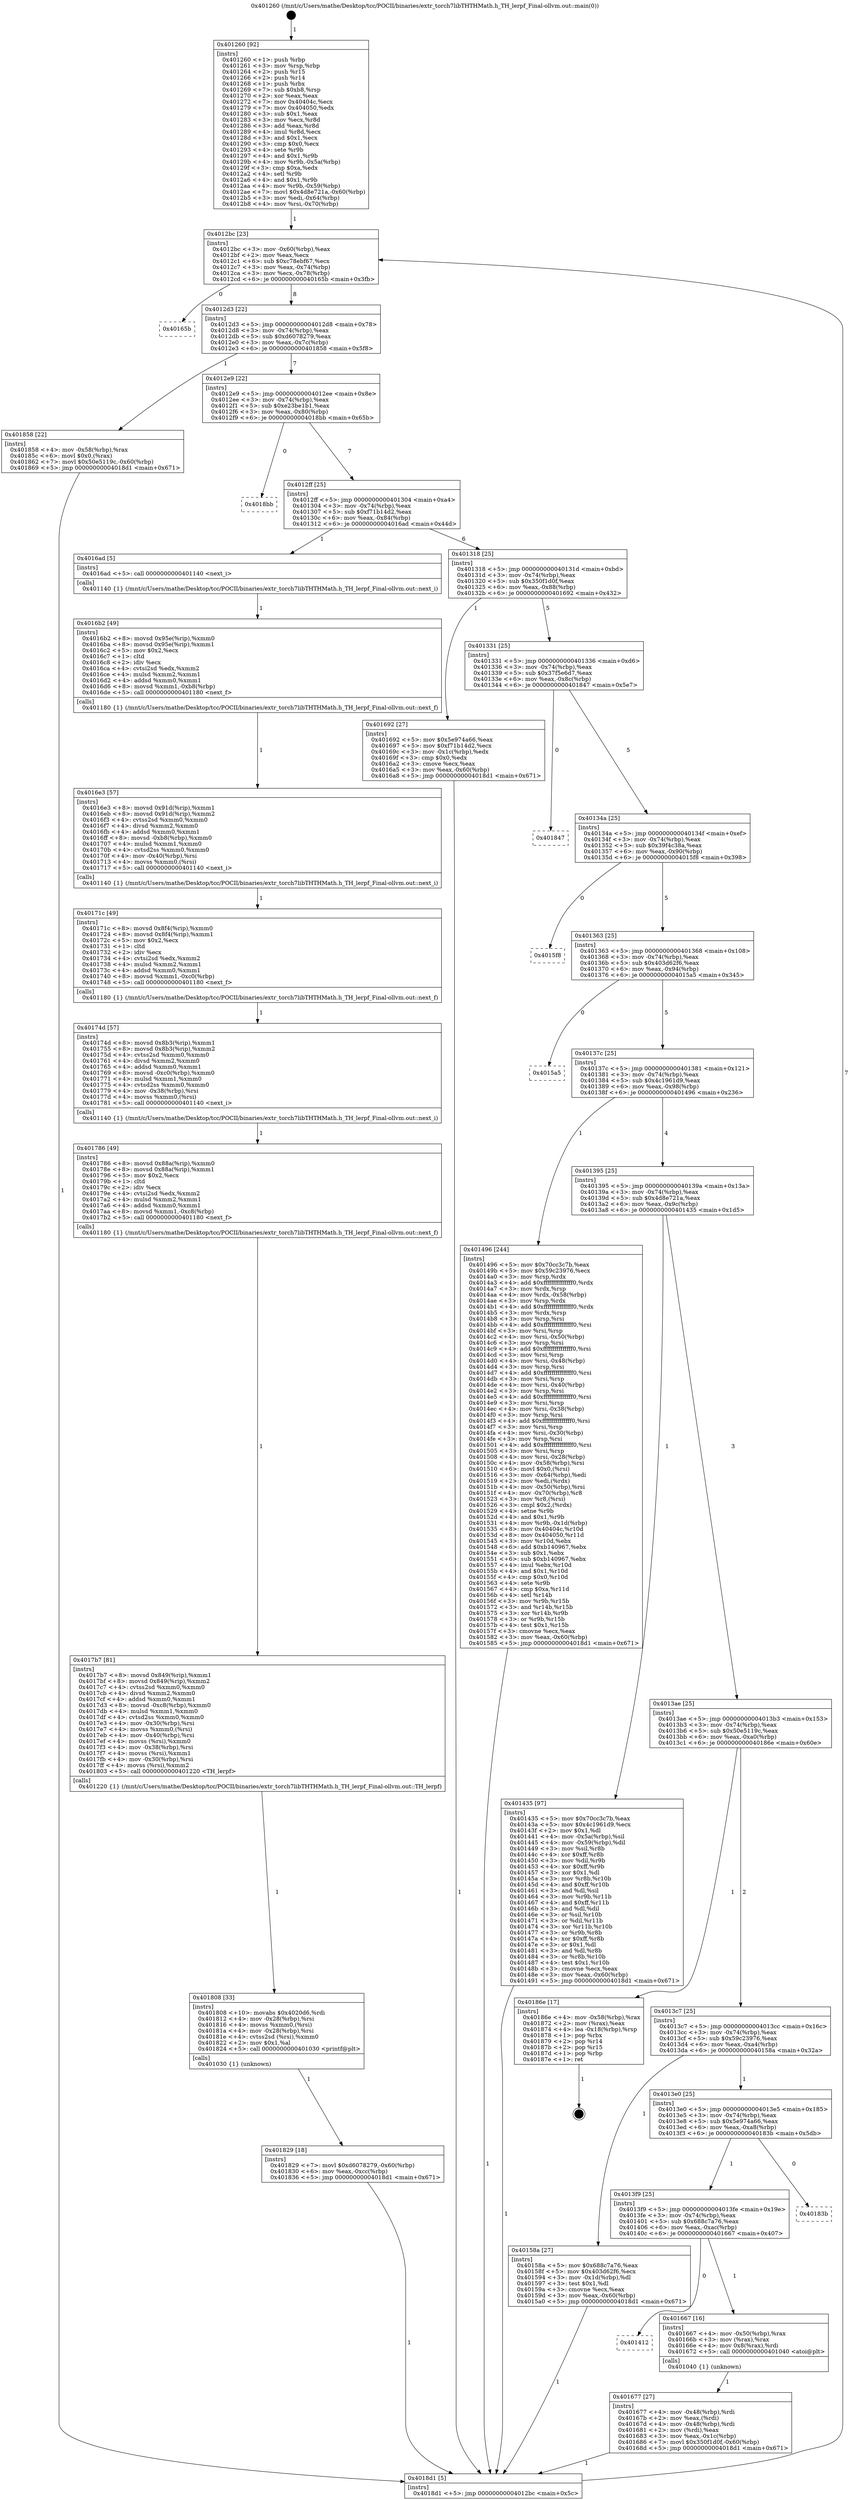 digraph "0x401260" {
  label = "0x401260 (/mnt/c/Users/mathe/Desktop/tcc/POCII/binaries/extr_torch7libTHTHMath.h_TH_lerpf_Final-ollvm.out::main(0))"
  labelloc = "t"
  node[shape=record]

  Entry [label="",width=0.3,height=0.3,shape=circle,fillcolor=black,style=filled]
  "0x4012bc" [label="{
     0x4012bc [23]\l
     | [instrs]\l
     &nbsp;&nbsp;0x4012bc \<+3\>: mov -0x60(%rbp),%eax\l
     &nbsp;&nbsp;0x4012bf \<+2\>: mov %eax,%ecx\l
     &nbsp;&nbsp;0x4012c1 \<+6\>: sub $0xc78ebf67,%ecx\l
     &nbsp;&nbsp;0x4012c7 \<+3\>: mov %eax,-0x74(%rbp)\l
     &nbsp;&nbsp;0x4012ca \<+3\>: mov %ecx,-0x78(%rbp)\l
     &nbsp;&nbsp;0x4012cd \<+6\>: je 000000000040165b \<main+0x3fb\>\l
  }"]
  "0x40165b" [label="{
     0x40165b\l
  }", style=dashed]
  "0x4012d3" [label="{
     0x4012d3 [22]\l
     | [instrs]\l
     &nbsp;&nbsp;0x4012d3 \<+5\>: jmp 00000000004012d8 \<main+0x78\>\l
     &nbsp;&nbsp;0x4012d8 \<+3\>: mov -0x74(%rbp),%eax\l
     &nbsp;&nbsp;0x4012db \<+5\>: sub $0xd6078279,%eax\l
     &nbsp;&nbsp;0x4012e0 \<+3\>: mov %eax,-0x7c(%rbp)\l
     &nbsp;&nbsp;0x4012e3 \<+6\>: je 0000000000401858 \<main+0x5f8\>\l
  }"]
  Exit [label="",width=0.3,height=0.3,shape=circle,fillcolor=black,style=filled,peripheries=2]
  "0x401858" [label="{
     0x401858 [22]\l
     | [instrs]\l
     &nbsp;&nbsp;0x401858 \<+4\>: mov -0x58(%rbp),%rax\l
     &nbsp;&nbsp;0x40185c \<+6\>: movl $0x0,(%rax)\l
     &nbsp;&nbsp;0x401862 \<+7\>: movl $0x50e5119c,-0x60(%rbp)\l
     &nbsp;&nbsp;0x401869 \<+5\>: jmp 00000000004018d1 \<main+0x671\>\l
  }"]
  "0x4012e9" [label="{
     0x4012e9 [22]\l
     | [instrs]\l
     &nbsp;&nbsp;0x4012e9 \<+5\>: jmp 00000000004012ee \<main+0x8e\>\l
     &nbsp;&nbsp;0x4012ee \<+3\>: mov -0x74(%rbp),%eax\l
     &nbsp;&nbsp;0x4012f1 \<+5\>: sub $0xe23be1b1,%eax\l
     &nbsp;&nbsp;0x4012f6 \<+3\>: mov %eax,-0x80(%rbp)\l
     &nbsp;&nbsp;0x4012f9 \<+6\>: je 00000000004018bb \<main+0x65b\>\l
  }"]
  "0x401829" [label="{
     0x401829 [18]\l
     | [instrs]\l
     &nbsp;&nbsp;0x401829 \<+7\>: movl $0xd6078279,-0x60(%rbp)\l
     &nbsp;&nbsp;0x401830 \<+6\>: mov %eax,-0xcc(%rbp)\l
     &nbsp;&nbsp;0x401836 \<+5\>: jmp 00000000004018d1 \<main+0x671\>\l
  }"]
  "0x4018bb" [label="{
     0x4018bb\l
  }", style=dashed]
  "0x4012ff" [label="{
     0x4012ff [25]\l
     | [instrs]\l
     &nbsp;&nbsp;0x4012ff \<+5\>: jmp 0000000000401304 \<main+0xa4\>\l
     &nbsp;&nbsp;0x401304 \<+3\>: mov -0x74(%rbp),%eax\l
     &nbsp;&nbsp;0x401307 \<+5\>: sub $0xf71b14d2,%eax\l
     &nbsp;&nbsp;0x40130c \<+6\>: mov %eax,-0x84(%rbp)\l
     &nbsp;&nbsp;0x401312 \<+6\>: je 00000000004016ad \<main+0x44d\>\l
  }"]
  "0x401808" [label="{
     0x401808 [33]\l
     | [instrs]\l
     &nbsp;&nbsp;0x401808 \<+10\>: movabs $0x4020d6,%rdi\l
     &nbsp;&nbsp;0x401812 \<+4\>: mov -0x28(%rbp),%rsi\l
     &nbsp;&nbsp;0x401816 \<+4\>: movss %xmm0,(%rsi)\l
     &nbsp;&nbsp;0x40181a \<+4\>: mov -0x28(%rbp),%rsi\l
     &nbsp;&nbsp;0x40181e \<+4\>: cvtss2sd (%rsi),%xmm0\l
     &nbsp;&nbsp;0x401822 \<+2\>: mov $0x1,%al\l
     &nbsp;&nbsp;0x401824 \<+5\>: call 0000000000401030 \<printf@plt\>\l
     | [calls]\l
     &nbsp;&nbsp;0x401030 \{1\} (unknown)\l
  }"]
  "0x4016ad" [label="{
     0x4016ad [5]\l
     | [instrs]\l
     &nbsp;&nbsp;0x4016ad \<+5\>: call 0000000000401140 \<next_i\>\l
     | [calls]\l
     &nbsp;&nbsp;0x401140 \{1\} (/mnt/c/Users/mathe/Desktop/tcc/POCII/binaries/extr_torch7libTHTHMath.h_TH_lerpf_Final-ollvm.out::next_i)\l
  }"]
  "0x401318" [label="{
     0x401318 [25]\l
     | [instrs]\l
     &nbsp;&nbsp;0x401318 \<+5\>: jmp 000000000040131d \<main+0xbd\>\l
     &nbsp;&nbsp;0x40131d \<+3\>: mov -0x74(%rbp),%eax\l
     &nbsp;&nbsp;0x401320 \<+5\>: sub $0x350f1d0f,%eax\l
     &nbsp;&nbsp;0x401325 \<+6\>: mov %eax,-0x88(%rbp)\l
     &nbsp;&nbsp;0x40132b \<+6\>: je 0000000000401692 \<main+0x432\>\l
  }"]
  "0x4017b7" [label="{
     0x4017b7 [81]\l
     | [instrs]\l
     &nbsp;&nbsp;0x4017b7 \<+8\>: movsd 0x849(%rip),%xmm1\l
     &nbsp;&nbsp;0x4017bf \<+8\>: movsd 0x849(%rip),%xmm2\l
     &nbsp;&nbsp;0x4017c7 \<+4\>: cvtss2sd %xmm0,%xmm0\l
     &nbsp;&nbsp;0x4017cb \<+4\>: divsd %xmm2,%xmm0\l
     &nbsp;&nbsp;0x4017cf \<+4\>: addsd %xmm0,%xmm1\l
     &nbsp;&nbsp;0x4017d3 \<+8\>: movsd -0xc8(%rbp),%xmm0\l
     &nbsp;&nbsp;0x4017db \<+4\>: mulsd %xmm1,%xmm0\l
     &nbsp;&nbsp;0x4017df \<+4\>: cvtsd2ss %xmm0,%xmm0\l
     &nbsp;&nbsp;0x4017e3 \<+4\>: mov -0x30(%rbp),%rsi\l
     &nbsp;&nbsp;0x4017e7 \<+4\>: movss %xmm0,(%rsi)\l
     &nbsp;&nbsp;0x4017eb \<+4\>: mov -0x40(%rbp),%rsi\l
     &nbsp;&nbsp;0x4017ef \<+4\>: movss (%rsi),%xmm0\l
     &nbsp;&nbsp;0x4017f3 \<+4\>: mov -0x38(%rbp),%rsi\l
     &nbsp;&nbsp;0x4017f7 \<+4\>: movss (%rsi),%xmm1\l
     &nbsp;&nbsp;0x4017fb \<+4\>: mov -0x30(%rbp),%rsi\l
     &nbsp;&nbsp;0x4017ff \<+4\>: movss (%rsi),%xmm2\l
     &nbsp;&nbsp;0x401803 \<+5\>: call 0000000000401220 \<TH_lerpf\>\l
     | [calls]\l
     &nbsp;&nbsp;0x401220 \{1\} (/mnt/c/Users/mathe/Desktop/tcc/POCII/binaries/extr_torch7libTHTHMath.h_TH_lerpf_Final-ollvm.out::TH_lerpf)\l
  }"]
  "0x401692" [label="{
     0x401692 [27]\l
     | [instrs]\l
     &nbsp;&nbsp;0x401692 \<+5\>: mov $0x5e974a66,%eax\l
     &nbsp;&nbsp;0x401697 \<+5\>: mov $0xf71b14d2,%ecx\l
     &nbsp;&nbsp;0x40169c \<+3\>: mov -0x1c(%rbp),%edx\l
     &nbsp;&nbsp;0x40169f \<+3\>: cmp $0x0,%edx\l
     &nbsp;&nbsp;0x4016a2 \<+3\>: cmove %ecx,%eax\l
     &nbsp;&nbsp;0x4016a5 \<+3\>: mov %eax,-0x60(%rbp)\l
     &nbsp;&nbsp;0x4016a8 \<+5\>: jmp 00000000004018d1 \<main+0x671\>\l
  }"]
  "0x401331" [label="{
     0x401331 [25]\l
     | [instrs]\l
     &nbsp;&nbsp;0x401331 \<+5\>: jmp 0000000000401336 \<main+0xd6\>\l
     &nbsp;&nbsp;0x401336 \<+3\>: mov -0x74(%rbp),%eax\l
     &nbsp;&nbsp;0x401339 \<+5\>: sub $0x37f5e6d7,%eax\l
     &nbsp;&nbsp;0x40133e \<+6\>: mov %eax,-0x8c(%rbp)\l
     &nbsp;&nbsp;0x401344 \<+6\>: je 0000000000401847 \<main+0x5e7\>\l
  }"]
  "0x401786" [label="{
     0x401786 [49]\l
     | [instrs]\l
     &nbsp;&nbsp;0x401786 \<+8\>: movsd 0x88a(%rip),%xmm0\l
     &nbsp;&nbsp;0x40178e \<+8\>: movsd 0x88a(%rip),%xmm1\l
     &nbsp;&nbsp;0x401796 \<+5\>: mov $0x2,%ecx\l
     &nbsp;&nbsp;0x40179b \<+1\>: cltd\l
     &nbsp;&nbsp;0x40179c \<+2\>: idiv %ecx\l
     &nbsp;&nbsp;0x40179e \<+4\>: cvtsi2sd %edx,%xmm2\l
     &nbsp;&nbsp;0x4017a2 \<+4\>: mulsd %xmm2,%xmm1\l
     &nbsp;&nbsp;0x4017a6 \<+4\>: addsd %xmm0,%xmm1\l
     &nbsp;&nbsp;0x4017aa \<+8\>: movsd %xmm1,-0xc8(%rbp)\l
     &nbsp;&nbsp;0x4017b2 \<+5\>: call 0000000000401180 \<next_f\>\l
     | [calls]\l
     &nbsp;&nbsp;0x401180 \{1\} (/mnt/c/Users/mathe/Desktop/tcc/POCII/binaries/extr_torch7libTHTHMath.h_TH_lerpf_Final-ollvm.out::next_f)\l
  }"]
  "0x401847" [label="{
     0x401847\l
  }", style=dashed]
  "0x40134a" [label="{
     0x40134a [25]\l
     | [instrs]\l
     &nbsp;&nbsp;0x40134a \<+5\>: jmp 000000000040134f \<main+0xef\>\l
     &nbsp;&nbsp;0x40134f \<+3\>: mov -0x74(%rbp),%eax\l
     &nbsp;&nbsp;0x401352 \<+5\>: sub $0x39f4c38a,%eax\l
     &nbsp;&nbsp;0x401357 \<+6\>: mov %eax,-0x90(%rbp)\l
     &nbsp;&nbsp;0x40135d \<+6\>: je 00000000004015f8 \<main+0x398\>\l
  }"]
  "0x40174d" [label="{
     0x40174d [57]\l
     | [instrs]\l
     &nbsp;&nbsp;0x40174d \<+8\>: movsd 0x8b3(%rip),%xmm1\l
     &nbsp;&nbsp;0x401755 \<+8\>: movsd 0x8b3(%rip),%xmm2\l
     &nbsp;&nbsp;0x40175d \<+4\>: cvtss2sd %xmm0,%xmm0\l
     &nbsp;&nbsp;0x401761 \<+4\>: divsd %xmm2,%xmm0\l
     &nbsp;&nbsp;0x401765 \<+4\>: addsd %xmm0,%xmm1\l
     &nbsp;&nbsp;0x401769 \<+8\>: movsd -0xc0(%rbp),%xmm0\l
     &nbsp;&nbsp;0x401771 \<+4\>: mulsd %xmm1,%xmm0\l
     &nbsp;&nbsp;0x401775 \<+4\>: cvtsd2ss %xmm0,%xmm0\l
     &nbsp;&nbsp;0x401779 \<+4\>: mov -0x38(%rbp),%rsi\l
     &nbsp;&nbsp;0x40177d \<+4\>: movss %xmm0,(%rsi)\l
     &nbsp;&nbsp;0x401781 \<+5\>: call 0000000000401140 \<next_i\>\l
     | [calls]\l
     &nbsp;&nbsp;0x401140 \{1\} (/mnt/c/Users/mathe/Desktop/tcc/POCII/binaries/extr_torch7libTHTHMath.h_TH_lerpf_Final-ollvm.out::next_i)\l
  }"]
  "0x4015f8" [label="{
     0x4015f8\l
  }", style=dashed]
  "0x401363" [label="{
     0x401363 [25]\l
     | [instrs]\l
     &nbsp;&nbsp;0x401363 \<+5\>: jmp 0000000000401368 \<main+0x108\>\l
     &nbsp;&nbsp;0x401368 \<+3\>: mov -0x74(%rbp),%eax\l
     &nbsp;&nbsp;0x40136b \<+5\>: sub $0x403d62f6,%eax\l
     &nbsp;&nbsp;0x401370 \<+6\>: mov %eax,-0x94(%rbp)\l
     &nbsp;&nbsp;0x401376 \<+6\>: je 00000000004015a5 \<main+0x345\>\l
  }"]
  "0x40171c" [label="{
     0x40171c [49]\l
     | [instrs]\l
     &nbsp;&nbsp;0x40171c \<+8\>: movsd 0x8f4(%rip),%xmm0\l
     &nbsp;&nbsp;0x401724 \<+8\>: movsd 0x8f4(%rip),%xmm1\l
     &nbsp;&nbsp;0x40172c \<+5\>: mov $0x2,%ecx\l
     &nbsp;&nbsp;0x401731 \<+1\>: cltd\l
     &nbsp;&nbsp;0x401732 \<+2\>: idiv %ecx\l
     &nbsp;&nbsp;0x401734 \<+4\>: cvtsi2sd %edx,%xmm2\l
     &nbsp;&nbsp;0x401738 \<+4\>: mulsd %xmm2,%xmm1\l
     &nbsp;&nbsp;0x40173c \<+4\>: addsd %xmm0,%xmm1\l
     &nbsp;&nbsp;0x401740 \<+8\>: movsd %xmm1,-0xc0(%rbp)\l
     &nbsp;&nbsp;0x401748 \<+5\>: call 0000000000401180 \<next_f\>\l
     | [calls]\l
     &nbsp;&nbsp;0x401180 \{1\} (/mnt/c/Users/mathe/Desktop/tcc/POCII/binaries/extr_torch7libTHTHMath.h_TH_lerpf_Final-ollvm.out::next_f)\l
  }"]
  "0x4015a5" [label="{
     0x4015a5\l
  }", style=dashed]
  "0x40137c" [label="{
     0x40137c [25]\l
     | [instrs]\l
     &nbsp;&nbsp;0x40137c \<+5\>: jmp 0000000000401381 \<main+0x121\>\l
     &nbsp;&nbsp;0x401381 \<+3\>: mov -0x74(%rbp),%eax\l
     &nbsp;&nbsp;0x401384 \<+5\>: sub $0x4c1961d9,%eax\l
     &nbsp;&nbsp;0x401389 \<+6\>: mov %eax,-0x98(%rbp)\l
     &nbsp;&nbsp;0x40138f \<+6\>: je 0000000000401496 \<main+0x236\>\l
  }"]
  "0x4016e3" [label="{
     0x4016e3 [57]\l
     | [instrs]\l
     &nbsp;&nbsp;0x4016e3 \<+8\>: movsd 0x91d(%rip),%xmm1\l
     &nbsp;&nbsp;0x4016eb \<+8\>: movsd 0x91d(%rip),%xmm2\l
     &nbsp;&nbsp;0x4016f3 \<+4\>: cvtss2sd %xmm0,%xmm0\l
     &nbsp;&nbsp;0x4016f7 \<+4\>: divsd %xmm2,%xmm0\l
     &nbsp;&nbsp;0x4016fb \<+4\>: addsd %xmm0,%xmm1\l
     &nbsp;&nbsp;0x4016ff \<+8\>: movsd -0xb8(%rbp),%xmm0\l
     &nbsp;&nbsp;0x401707 \<+4\>: mulsd %xmm1,%xmm0\l
     &nbsp;&nbsp;0x40170b \<+4\>: cvtsd2ss %xmm0,%xmm0\l
     &nbsp;&nbsp;0x40170f \<+4\>: mov -0x40(%rbp),%rsi\l
     &nbsp;&nbsp;0x401713 \<+4\>: movss %xmm0,(%rsi)\l
     &nbsp;&nbsp;0x401717 \<+5\>: call 0000000000401140 \<next_i\>\l
     | [calls]\l
     &nbsp;&nbsp;0x401140 \{1\} (/mnt/c/Users/mathe/Desktop/tcc/POCII/binaries/extr_torch7libTHTHMath.h_TH_lerpf_Final-ollvm.out::next_i)\l
  }"]
  "0x401496" [label="{
     0x401496 [244]\l
     | [instrs]\l
     &nbsp;&nbsp;0x401496 \<+5\>: mov $0x70cc3c7b,%eax\l
     &nbsp;&nbsp;0x40149b \<+5\>: mov $0x59c23976,%ecx\l
     &nbsp;&nbsp;0x4014a0 \<+3\>: mov %rsp,%rdx\l
     &nbsp;&nbsp;0x4014a3 \<+4\>: add $0xfffffffffffffff0,%rdx\l
     &nbsp;&nbsp;0x4014a7 \<+3\>: mov %rdx,%rsp\l
     &nbsp;&nbsp;0x4014aa \<+4\>: mov %rdx,-0x58(%rbp)\l
     &nbsp;&nbsp;0x4014ae \<+3\>: mov %rsp,%rdx\l
     &nbsp;&nbsp;0x4014b1 \<+4\>: add $0xfffffffffffffff0,%rdx\l
     &nbsp;&nbsp;0x4014b5 \<+3\>: mov %rdx,%rsp\l
     &nbsp;&nbsp;0x4014b8 \<+3\>: mov %rsp,%rsi\l
     &nbsp;&nbsp;0x4014bb \<+4\>: add $0xfffffffffffffff0,%rsi\l
     &nbsp;&nbsp;0x4014bf \<+3\>: mov %rsi,%rsp\l
     &nbsp;&nbsp;0x4014c2 \<+4\>: mov %rsi,-0x50(%rbp)\l
     &nbsp;&nbsp;0x4014c6 \<+3\>: mov %rsp,%rsi\l
     &nbsp;&nbsp;0x4014c9 \<+4\>: add $0xfffffffffffffff0,%rsi\l
     &nbsp;&nbsp;0x4014cd \<+3\>: mov %rsi,%rsp\l
     &nbsp;&nbsp;0x4014d0 \<+4\>: mov %rsi,-0x48(%rbp)\l
     &nbsp;&nbsp;0x4014d4 \<+3\>: mov %rsp,%rsi\l
     &nbsp;&nbsp;0x4014d7 \<+4\>: add $0xfffffffffffffff0,%rsi\l
     &nbsp;&nbsp;0x4014db \<+3\>: mov %rsi,%rsp\l
     &nbsp;&nbsp;0x4014de \<+4\>: mov %rsi,-0x40(%rbp)\l
     &nbsp;&nbsp;0x4014e2 \<+3\>: mov %rsp,%rsi\l
     &nbsp;&nbsp;0x4014e5 \<+4\>: add $0xfffffffffffffff0,%rsi\l
     &nbsp;&nbsp;0x4014e9 \<+3\>: mov %rsi,%rsp\l
     &nbsp;&nbsp;0x4014ec \<+4\>: mov %rsi,-0x38(%rbp)\l
     &nbsp;&nbsp;0x4014f0 \<+3\>: mov %rsp,%rsi\l
     &nbsp;&nbsp;0x4014f3 \<+4\>: add $0xfffffffffffffff0,%rsi\l
     &nbsp;&nbsp;0x4014f7 \<+3\>: mov %rsi,%rsp\l
     &nbsp;&nbsp;0x4014fa \<+4\>: mov %rsi,-0x30(%rbp)\l
     &nbsp;&nbsp;0x4014fe \<+3\>: mov %rsp,%rsi\l
     &nbsp;&nbsp;0x401501 \<+4\>: add $0xfffffffffffffff0,%rsi\l
     &nbsp;&nbsp;0x401505 \<+3\>: mov %rsi,%rsp\l
     &nbsp;&nbsp;0x401508 \<+4\>: mov %rsi,-0x28(%rbp)\l
     &nbsp;&nbsp;0x40150c \<+4\>: mov -0x58(%rbp),%rsi\l
     &nbsp;&nbsp;0x401510 \<+6\>: movl $0x0,(%rsi)\l
     &nbsp;&nbsp;0x401516 \<+3\>: mov -0x64(%rbp),%edi\l
     &nbsp;&nbsp;0x401519 \<+2\>: mov %edi,(%rdx)\l
     &nbsp;&nbsp;0x40151b \<+4\>: mov -0x50(%rbp),%rsi\l
     &nbsp;&nbsp;0x40151f \<+4\>: mov -0x70(%rbp),%r8\l
     &nbsp;&nbsp;0x401523 \<+3\>: mov %r8,(%rsi)\l
     &nbsp;&nbsp;0x401526 \<+3\>: cmpl $0x2,(%rdx)\l
     &nbsp;&nbsp;0x401529 \<+4\>: setne %r9b\l
     &nbsp;&nbsp;0x40152d \<+4\>: and $0x1,%r9b\l
     &nbsp;&nbsp;0x401531 \<+4\>: mov %r9b,-0x1d(%rbp)\l
     &nbsp;&nbsp;0x401535 \<+8\>: mov 0x40404c,%r10d\l
     &nbsp;&nbsp;0x40153d \<+8\>: mov 0x404050,%r11d\l
     &nbsp;&nbsp;0x401545 \<+3\>: mov %r10d,%ebx\l
     &nbsp;&nbsp;0x401548 \<+6\>: add $0xb140967,%ebx\l
     &nbsp;&nbsp;0x40154e \<+3\>: sub $0x1,%ebx\l
     &nbsp;&nbsp;0x401551 \<+6\>: sub $0xb140967,%ebx\l
     &nbsp;&nbsp;0x401557 \<+4\>: imul %ebx,%r10d\l
     &nbsp;&nbsp;0x40155b \<+4\>: and $0x1,%r10d\l
     &nbsp;&nbsp;0x40155f \<+4\>: cmp $0x0,%r10d\l
     &nbsp;&nbsp;0x401563 \<+4\>: sete %r9b\l
     &nbsp;&nbsp;0x401567 \<+4\>: cmp $0xa,%r11d\l
     &nbsp;&nbsp;0x40156b \<+4\>: setl %r14b\l
     &nbsp;&nbsp;0x40156f \<+3\>: mov %r9b,%r15b\l
     &nbsp;&nbsp;0x401572 \<+3\>: and %r14b,%r15b\l
     &nbsp;&nbsp;0x401575 \<+3\>: xor %r14b,%r9b\l
     &nbsp;&nbsp;0x401578 \<+3\>: or %r9b,%r15b\l
     &nbsp;&nbsp;0x40157b \<+4\>: test $0x1,%r15b\l
     &nbsp;&nbsp;0x40157f \<+3\>: cmovne %ecx,%eax\l
     &nbsp;&nbsp;0x401582 \<+3\>: mov %eax,-0x60(%rbp)\l
     &nbsp;&nbsp;0x401585 \<+5\>: jmp 00000000004018d1 \<main+0x671\>\l
  }"]
  "0x401395" [label="{
     0x401395 [25]\l
     | [instrs]\l
     &nbsp;&nbsp;0x401395 \<+5\>: jmp 000000000040139a \<main+0x13a\>\l
     &nbsp;&nbsp;0x40139a \<+3\>: mov -0x74(%rbp),%eax\l
     &nbsp;&nbsp;0x40139d \<+5\>: sub $0x4d8e721a,%eax\l
     &nbsp;&nbsp;0x4013a2 \<+6\>: mov %eax,-0x9c(%rbp)\l
     &nbsp;&nbsp;0x4013a8 \<+6\>: je 0000000000401435 \<main+0x1d5\>\l
  }"]
  "0x4016b2" [label="{
     0x4016b2 [49]\l
     | [instrs]\l
     &nbsp;&nbsp;0x4016b2 \<+8\>: movsd 0x95e(%rip),%xmm0\l
     &nbsp;&nbsp;0x4016ba \<+8\>: movsd 0x95e(%rip),%xmm1\l
     &nbsp;&nbsp;0x4016c2 \<+5\>: mov $0x2,%ecx\l
     &nbsp;&nbsp;0x4016c7 \<+1\>: cltd\l
     &nbsp;&nbsp;0x4016c8 \<+2\>: idiv %ecx\l
     &nbsp;&nbsp;0x4016ca \<+4\>: cvtsi2sd %edx,%xmm2\l
     &nbsp;&nbsp;0x4016ce \<+4\>: mulsd %xmm2,%xmm1\l
     &nbsp;&nbsp;0x4016d2 \<+4\>: addsd %xmm0,%xmm1\l
     &nbsp;&nbsp;0x4016d6 \<+8\>: movsd %xmm1,-0xb8(%rbp)\l
     &nbsp;&nbsp;0x4016de \<+5\>: call 0000000000401180 \<next_f\>\l
     | [calls]\l
     &nbsp;&nbsp;0x401180 \{1\} (/mnt/c/Users/mathe/Desktop/tcc/POCII/binaries/extr_torch7libTHTHMath.h_TH_lerpf_Final-ollvm.out::next_f)\l
  }"]
  "0x401435" [label="{
     0x401435 [97]\l
     | [instrs]\l
     &nbsp;&nbsp;0x401435 \<+5\>: mov $0x70cc3c7b,%eax\l
     &nbsp;&nbsp;0x40143a \<+5\>: mov $0x4c1961d9,%ecx\l
     &nbsp;&nbsp;0x40143f \<+2\>: mov $0x1,%dl\l
     &nbsp;&nbsp;0x401441 \<+4\>: mov -0x5a(%rbp),%sil\l
     &nbsp;&nbsp;0x401445 \<+4\>: mov -0x59(%rbp),%dil\l
     &nbsp;&nbsp;0x401449 \<+3\>: mov %sil,%r8b\l
     &nbsp;&nbsp;0x40144c \<+4\>: xor $0xff,%r8b\l
     &nbsp;&nbsp;0x401450 \<+3\>: mov %dil,%r9b\l
     &nbsp;&nbsp;0x401453 \<+4\>: xor $0xff,%r9b\l
     &nbsp;&nbsp;0x401457 \<+3\>: xor $0x1,%dl\l
     &nbsp;&nbsp;0x40145a \<+3\>: mov %r8b,%r10b\l
     &nbsp;&nbsp;0x40145d \<+4\>: and $0xff,%r10b\l
     &nbsp;&nbsp;0x401461 \<+3\>: and %dl,%sil\l
     &nbsp;&nbsp;0x401464 \<+3\>: mov %r9b,%r11b\l
     &nbsp;&nbsp;0x401467 \<+4\>: and $0xff,%r11b\l
     &nbsp;&nbsp;0x40146b \<+3\>: and %dl,%dil\l
     &nbsp;&nbsp;0x40146e \<+3\>: or %sil,%r10b\l
     &nbsp;&nbsp;0x401471 \<+3\>: or %dil,%r11b\l
     &nbsp;&nbsp;0x401474 \<+3\>: xor %r11b,%r10b\l
     &nbsp;&nbsp;0x401477 \<+3\>: or %r9b,%r8b\l
     &nbsp;&nbsp;0x40147a \<+4\>: xor $0xff,%r8b\l
     &nbsp;&nbsp;0x40147e \<+3\>: or $0x1,%dl\l
     &nbsp;&nbsp;0x401481 \<+3\>: and %dl,%r8b\l
     &nbsp;&nbsp;0x401484 \<+3\>: or %r8b,%r10b\l
     &nbsp;&nbsp;0x401487 \<+4\>: test $0x1,%r10b\l
     &nbsp;&nbsp;0x40148b \<+3\>: cmovne %ecx,%eax\l
     &nbsp;&nbsp;0x40148e \<+3\>: mov %eax,-0x60(%rbp)\l
     &nbsp;&nbsp;0x401491 \<+5\>: jmp 00000000004018d1 \<main+0x671\>\l
  }"]
  "0x4013ae" [label="{
     0x4013ae [25]\l
     | [instrs]\l
     &nbsp;&nbsp;0x4013ae \<+5\>: jmp 00000000004013b3 \<main+0x153\>\l
     &nbsp;&nbsp;0x4013b3 \<+3\>: mov -0x74(%rbp),%eax\l
     &nbsp;&nbsp;0x4013b6 \<+5\>: sub $0x50e5119c,%eax\l
     &nbsp;&nbsp;0x4013bb \<+6\>: mov %eax,-0xa0(%rbp)\l
     &nbsp;&nbsp;0x4013c1 \<+6\>: je 000000000040186e \<main+0x60e\>\l
  }"]
  "0x4018d1" [label="{
     0x4018d1 [5]\l
     | [instrs]\l
     &nbsp;&nbsp;0x4018d1 \<+5\>: jmp 00000000004012bc \<main+0x5c\>\l
  }"]
  "0x401260" [label="{
     0x401260 [92]\l
     | [instrs]\l
     &nbsp;&nbsp;0x401260 \<+1\>: push %rbp\l
     &nbsp;&nbsp;0x401261 \<+3\>: mov %rsp,%rbp\l
     &nbsp;&nbsp;0x401264 \<+2\>: push %r15\l
     &nbsp;&nbsp;0x401266 \<+2\>: push %r14\l
     &nbsp;&nbsp;0x401268 \<+1\>: push %rbx\l
     &nbsp;&nbsp;0x401269 \<+7\>: sub $0xb8,%rsp\l
     &nbsp;&nbsp;0x401270 \<+2\>: xor %eax,%eax\l
     &nbsp;&nbsp;0x401272 \<+7\>: mov 0x40404c,%ecx\l
     &nbsp;&nbsp;0x401279 \<+7\>: mov 0x404050,%edx\l
     &nbsp;&nbsp;0x401280 \<+3\>: sub $0x1,%eax\l
     &nbsp;&nbsp;0x401283 \<+3\>: mov %ecx,%r8d\l
     &nbsp;&nbsp;0x401286 \<+3\>: add %eax,%r8d\l
     &nbsp;&nbsp;0x401289 \<+4\>: imul %r8d,%ecx\l
     &nbsp;&nbsp;0x40128d \<+3\>: and $0x1,%ecx\l
     &nbsp;&nbsp;0x401290 \<+3\>: cmp $0x0,%ecx\l
     &nbsp;&nbsp;0x401293 \<+4\>: sete %r9b\l
     &nbsp;&nbsp;0x401297 \<+4\>: and $0x1,%r9b\l
     &nbsp;&nbsp;0x40129b \<+4\>: mov %r9b,-0x5a(%rbp)\l
     &nbsp;&nbsp;0x40129f \<+3\>: cmp $0xa,%edx\l
     &nbsp;&nbsp;0x4012a2 \<+4\>: setl %r9b\l
     &nbsp;&nbsp;0x4012a6 \<+4\>: and $0x1,%r9b\l
     &nbsp;&nbsp;0x4012aa \<+4\>: mov %r9b,-0x59(%rbp)\l
     &nbsp;&nbsp;0x4012ae \<+7\>: movl $0x4d8e721a,-0x60(%rbp)\l
     &nbsp;&nbsp;0x4012b5 \<+3\>: mov %edi,-0x64(%rbp)\l
     &nbsp;&nbsp;0x4012b8 \<+4\>: mov %rsi,-0x70(%rbp)\l
  }"]
  "0x401677" [label="{
     0x401677 [27]\l
     | [instrs]\l
     &nbsp;&nbsp;0x401677 \<+4\>: mov -0x48(%rbp),%rdi\l
     &nbsp;&nbsp;0x40167b \<+2\>: mov %eax,(%rdi)\l
     &nbsp;&nbsp;0x40167d \<+4\>: mov -0x48(%rbp),%rdi\l
     &nbsp;&nbsp;0x401681 \<+2\>: mov (%rdi),%eax\l
     &nbsp;&nbsp;0x401683 \<+3\>: mov %eax,-0x1c(%rbp)\l
     &nbsp;&nbsp;0x401686 \<+7\>: movl $0x350f1d0f,-0x60(%rbp)\l
     &nbsp;&nbsp;0x40168d \<+5\>: jmp 00000000004018d1 \<main+0x671\>\l
  }"]
  "0x401412" [label="{
     0x401412\l
  }", style=dashed]
  "0x40186e" [label="{
     0x40186e [17]\l
     | [instrs]\l
     &nbsp;&nbsp;0x40186e \<+4\>: mov -0x58(%rbp),%rax\l
     &nbsp;&nbsp;0x401872 \<+2\>: mov (%rax),%eax\l
     &nbsp;&nbsp;0x401874 \<+4\>: lea -0x18(%rbp),%rsp\l
     &nbsp;&nbsp;0x401878 \<+1\>: pop %rbx\l
     &nbsp;&nbsp;0x401879 \<+2\>: pop %r14\l
     &nbsp;&nbsp;0x40187b \<+2\>: pop %r15\l
     &nbsp;&nbsp;0x40187d \<+1\>: pop %rbp\l
     &nbsp;&nbsp;0x40187e \<+1\>: ret\l
  }"]
  "0x4013c7" [label="{
     0x4013c7 [25]\l
     | [instrs]\l
     &nbsp;&nbsp;0x4013c7 \<+5\>: jmp 00000000004013cc \<main+0x16c\>\l
     &nbsp;&nbsp;0x4013cc \<+3\>: mov -0x74(%rbp),%eax\l
     &nbsp;&nbsp;0x4013cf \<+5\>: sub $0x59c23976,%eax\l
     &nbsp;&nbsp;0x4013d4 \<+6\>: mov %eax,-0xa4(%rbp)\l
     &nbsp;&nbsp;0x4013da \<+6\>: je 000000000040158a \<main+0x32a\>\l
  }"]
  "0x401667" [label="{
     0x401667 [16]\l
     | [instrs]\l
     &nbsp;&nbsp;0x401667 \<+4\>: mov -0x50(%rbp),%rax\l
     &nbsp;&nbsp;0x40166b \<+3\>: mov (%rax),%rax\l
     &nbsp;&nbsp;0x40166e \<+4\>: mov 0x8(%rax),%rdi\l
     &nbsp;&nbsp;0x401672 \<+5\>: call 0000000000401040 \<atoi@plt\>\l
     | [calls]\l
     &nbsp;&nbsp;0x401040 \{1\} (unknown)\l
  }"]
  "0x40158a" [label="{
     0x40158a [27]\l
     | [instrs]\l
     &nbsp;&nbsp;0x40158a \<+5\>: mov $0x688c7a76,%eax\l
     &nbsp;&nbsp;0x40158f \<+5\>: mov $0x403d62f6,%ecx\l
     &nbsp;&nbsp;0x401594 \<+3\>: mov -0x1d(%rbp),%dl\l
     &nbsp;&nbsp;0x401597 \<+3\>: test $0x1,%dl\l
     &nbsp;&nbsp;0x40159a \<+3\>: cmovne %ecx,%eax\l
     &nbsp;&nbsp;0x40159d \<+3\>: mov %eax,-0x60(%rbp)\l
     &nbsp;&nbsp;0x4015a0 \<+5\>: jmp 00000000004018d1 \<main+0x671\>\l
  }"]
  "0x4013e0" [label="{
     0x4013e0 [25]\l
     | [instrs]\l
     &nbsp;&nbsp;0x4013e0 \<+5\>: jmp 00000000004013e5 \<main+0x185\>\l
     &nbsp;&nbsp;0x4013e5 \<+3\>: mov -0x74(%rbp),%eax\l
     &nbsp;&nbsp;0x4013e8 \<+5\>: sub $0x5e974a66,%eax\l
     &nbsp;&nbsp;0x4013ed \<+6\>: mov %eax,-0xa8(%rbp)\l
     &nbsp;&nbsp;0x4013f3 \<+6\>: je 000000000040183b \<main+0x5db\>\l
  }"]
  "0x4013f9" [label="{
     0x4013f9 [25]\l
     | [instrs]\l
     &nbsp;&nbsp;0x4013f9 \<+5\>: jmp 00000000004013fe \<main+0x19e\>\l
     &nbsp;&nbsp;0x4013fe \<+3\>: mov -0x74(%rbp),%eax\l
     &nbsp;&nbsp;0x401401 \<+5\>: sub $0x688c7a76,%eax\l
     &nbsp;&nbsp;0x401406 \<+6\>: mov %eax,-0xac(%rbp)\l
     &nbsp;&nbsp;0x40140c \<+6\>: je 0000000000401667 \<main+0x407\>\l
  }"]
  "0x40183b" [label="{
     0x40183b\l
  }", style=dashed]
  Entry -> "0x401260" [label=" 1"]
  "0x4012bc" -> "0x40165b" [label=" 0"]
  "0x4012bc" -> "0x4012d3" [label=" 8"]
  "0x40186e" -> Exit [label=" 1"]
  "0x4012d3" -> "0x401858" [label=" 1"]
  "0x4012d3" -> "0x4012e9" [label=" 7"]
  "0x401858" -> "0x4018d1" [label=" 1"]
  "0x4012e9" -> "0x4018bb" [label=" 0"]
  "0x4012e9" -> "0x4012ff" [label=" 7"]
  "0x401829" -> "0x4018d1" [label=" 1"]
  "0x4012ff" -> "0x4016ad" [label=" 1"]
  "0x4012ff" -> "0x401318" [label=" 6"]
  "0x401808" -> "0x401829" [label=" 1"]
  "0x401318" -> "0x401692" [label=" 1"]
  "0x401318" -> "0x401331" [label=" 5"]
  "0x4017b7" -> "0x401808" [label=" 1"]
  "0x401331" -> "0x401847" [label=" 0"]
  "0x401331" -> "0x40134a" [label=" 5"]
  "0x401786" -> "0x4017b7" [label=" 1"]
  "0x40134a" -> "0x4015f8" [label=" 0"]
  "0x40134a" -> "0x401363" [label=" 5"]
  "0x40174d" -> "0x401786" [label=" 1"]
  "0x401363" -> "0x4015a5" [label=" 0"]
  "0x401363" -> "0x40137c" [label=" 5"]
  "0x40171c" -> "0x40174d" [label=" 1"]
  "0x40137c" -> "0x401496" [label=" 1"]
  "0x40137c" -> "0x401395" [label=" 4"]
  "0x4016e3" -> "0x40171c" [label=" 1"]
  "0x401395" -> "0x401435" [label=" 1"]
  "0x401395" -> "0x4013ae" [label=" 3"]
  "0x401435" -> "0x4018d1" [label=" 1"]
  "0x401260" -> "0x4012bc" [label=" 1"]
  "0x4018d1" -> "0x4012bc" [label=" 7"]
  "0x4016b2" -> "0x4016e3" [label=" 1"]
  "0x401496" -> "0x4018d1" [label=" 1"]
  "0x4016ad" -> "0x4016b2" [label=" 1"]
  "0x4013ae" -> "0x40186e" [label=" 1"]
  "0x4013ae" -> "0x4013c7" [label=" 2"]
  "0x401692" -> "0x4018d1" [label=" 1"]
  "0x4013c7" -> "0x40158a" [label=" 1"]
  "0x4013c7" -> "0x4013e0" [label=" 1"]
  "0x40158a" -> "0x4018d1" [label=" 1"]
  "0x401677" -> "0x4018d1" [label=" 1"]
  "0x4013e0" -> "0x40183b" [label=" 0"]
  "0x4013e0" -> "0x4013f9" [label=" 1"]
  "0x401667" -> "0x401677" [label=" 1"]
  "0x4013f9" -> "0x401667" [label=" 1"]
  "0x4013f9" -> "0x401412" [label=" 0"]
}
